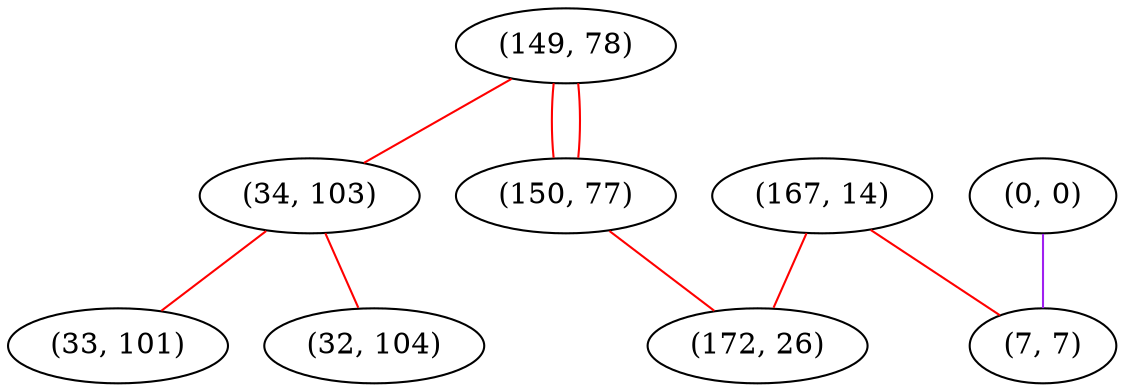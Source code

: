 graph "" {
"(149, 78)";
"(34, 103)";
"(167, 14)";
"(0, 0)";
"(150, 77)";
"(172, 26)";
"(7, 7)";
"(33, 101)";
"(32, 104)";
"(149, 78)" -- "(34, 103)"  [color=red, key=0, weight=1];
"(149, 78)" -- "(150, 77)"  [color=red, key=0, weight=1];
"(149, 78)" -- "(150, 77)"  [color=red, key=1, weight=1];
"(34, 103)" -- "(33, 101)"  [color=red, key=0, weight=1];
"(34, 103)" -- "(32, 104)"  [color=red, key=0, weight=1];
"(167, 14)" -- "(172, 26)"  [color=red, key=0, weight=1];
"(167, 14)" -- "(7, 7)"  [color=red, key=0, weight=1];
"(0, 0)" -- "(7, 7)"  [color=purple, key=0, weight=4];
"(150, 77)" -- "(172, 26)"  [color=red, key=0, weight=1];
}
